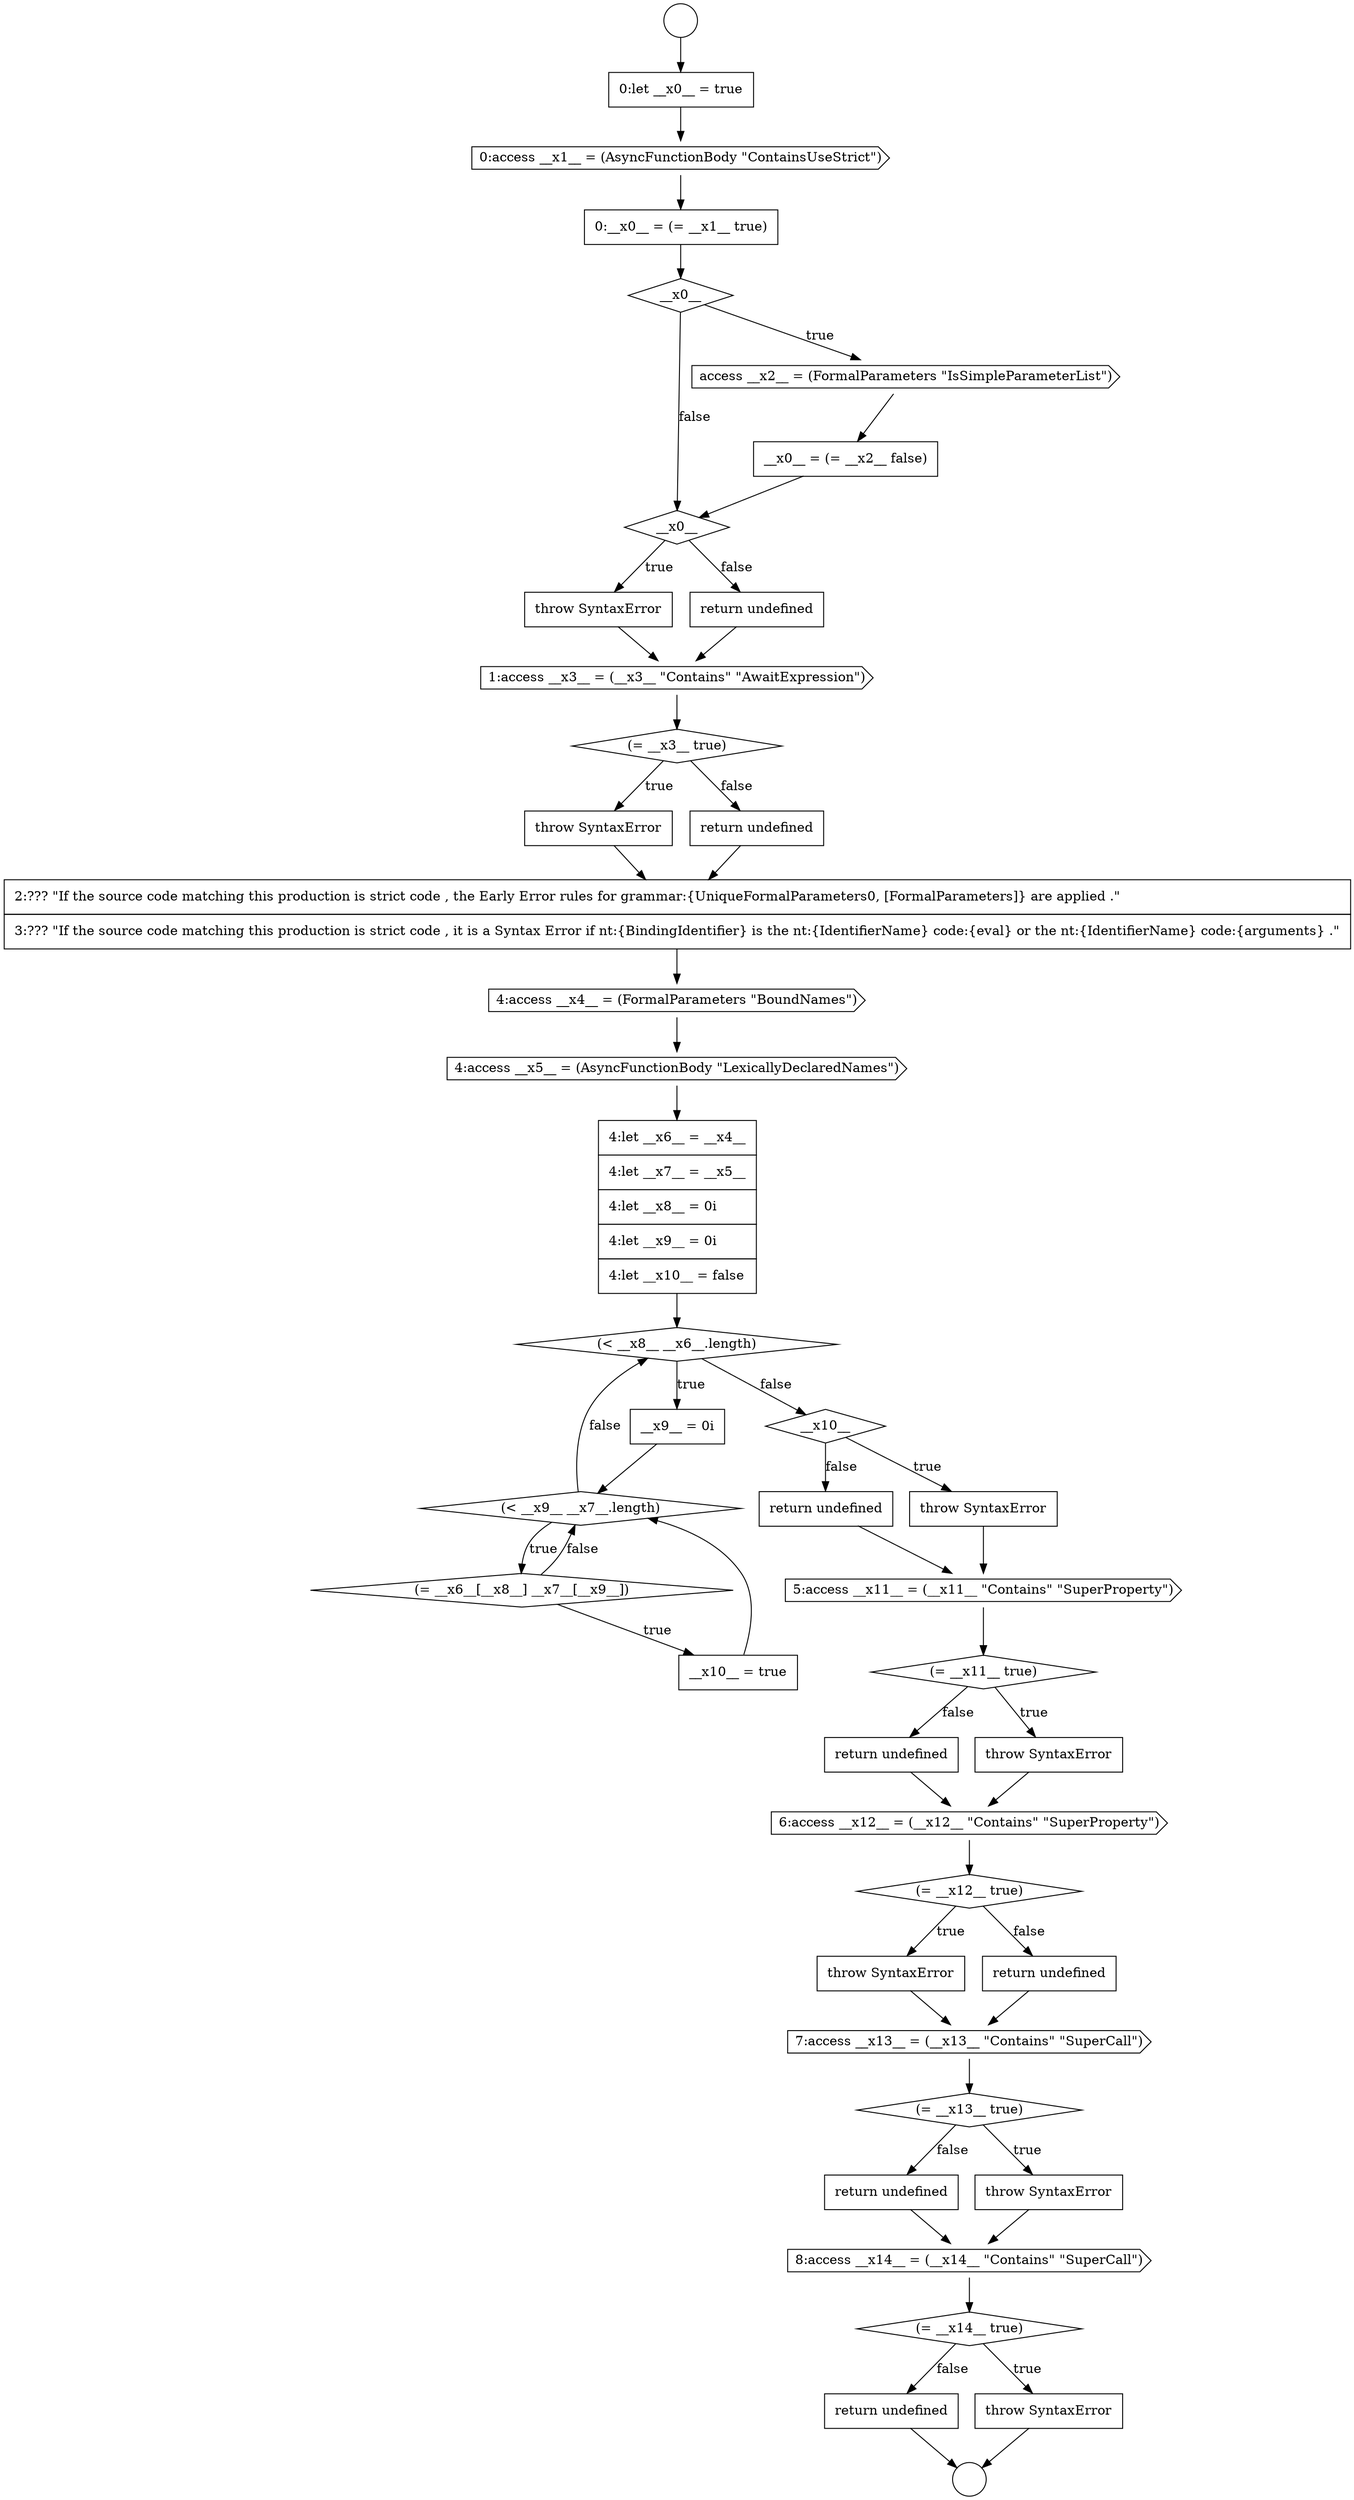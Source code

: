 digraph {
  node17929 [shape=none, margin=0, label=<<font color="black">
    <table border="0" cellborder="1" cellspacing="0" cellpadding="10">
      <tr><td align="left">throw SyntaxError</td></tr>
    </table>
  </font>> color="black" fillcolor="white" style=filled]
  node17946 [shape=none, margin=0, label=<<font color="black">
    <table border="0" cellborder="1" cellspacing="0" cellpadding="10">
      <tr><td align="left">return undefined</td></tr>
    </table>
  </font>> color="black" fillcolor="white" style=filled]
  node17958 [shape=none, margin=0, label=<<font color="black">
    <table border="0" cellborder="1" cellspacing="0" cellpadding="10">
      <tr><td align="left">return undefined</td></tr>
    </table>
  </font>> color="black" fillcolor="white" style=filled]
  node17931 [shape=cds, label=<<font color="black">1:access __x3__ = (__x3__ &quot;Contains&quot; &quot;AwaitExpression&quot;)</font>> color="black" fillcolor="white" style=filled]
  node17952 [shape=diamond, label=<<font color="black">(= __x12__ true)</font>> color="black" fillcolor="white" style=filled]
  node17935 [shape=none, margin=0, label=<<font color="black">
    <table border="0" cellborder="1" cellspacing="0" cellpadding="10">
      <tr><td align="left">2:??? &quot;If the source code matching this production is strict code , the Early Error rules for grammar:{UniqueFormalParameters0, [FormalParameters]} are applied .&quot;</td></tr>
      <tr><td align="left">3:??? &quot;If the source code matching this production is strict code , it is a Syntax Error if nt:{BindingIdentifier} is the nt:{IdentifierName} code:{eval} or the nt:{IdentifierName} code:{arguments} .&quot;</td></tr>
    </table>
  </font>> color="black" fillcolor="white" style=filled]
  node17957 [shape=none, margin=0, label=<<font color="black">
    <table border="0" cellborder="1" cellspacing="0" cellpadding="10">
      <tr><td align="left">throw SyntaxError</td></tr>
    </table>
  </font>> color="black" fillcolor="white" style=filled]
  node17948 [shape=diamond, label=<<font color="black">(= __x11__ true)</font>> color="black" fillcolor="white" style=filled]
  node17941 [shape=diamond, label=<<font color="black">(&lt; __x9__ __x7__.length)</font>> color="black" fillcolor="white" style=filled]
  node17956 [shape=diamond, label=<<font color="black">(= __x13__ true)</font>> color="black" fillcolor="white" style=filled]
  node17922 [shape=none, margin=0, label=<<font color="black">
    <table border="0" cellborder="1" cellspacing="0" cellpadding="10">
      <tr><td align="left">0:let __x0__ = true</td></tr>
    </table>
  </font>> color="black" fillcolor="white" style=filled]
  node17959 [shape=cds, label=<<font color="black">8:access __x14__ = (__x14__ &quot;Contains&quot; &quot;SuperCall&quot;)</font>> color="black" fillcolor="white" style=filled]
  node17950 [shape=none, margin=0, label=<<font color="black">
    <table border="0" cellborder="1" cellspacing="0" cellpadding="10">
      <tr><td align="left">return undefined</td></tr>
    </table>
  </font>> color="black" fillcolor="white" style=filled]
  node17920 [shape=circle label=" " color="black" fillcolor="white" style=filled]
  node17924 [shape=none, margin=0, label=<<font color="black">
    <table border="0" cellborder="1" cellspacing="0" cellpadding="10">
      <tr><td align="left">0:__x0__ = (= __x1__ true)</td></tr>
    </table>
  </font>> color="black" fillcolor="white" style=filled]
  node17925 [shape=diamond, label=<<font color="black">__x0__</font>> color="black" fillcolor="white" style=filled]
  node17928 [shape=diamond, label=<<font color="black">__x0__</font>> color="black" fillcolor="white" style=filled]
  node17955 [shape=cds, label=<<font color="black">7:access __x13__ = (__x13__ &quot;Contains&quot; &quot;SuperCall&quot;)</font>> color="black" fillcolor="white" style=filled]
  node17962 [shape=none, margin=0, label=<<font color="black">
    <table border="0" cellborder="1" cellspacing="0" cellpadding="10">
      <tr><td align="left">return undefined</td></tr>
    </table>
  </font>> color="black" fillcolor="white" style=filled]
  node17923 [shape=cds, label=<<font color="black">0:access __x1__ = (AsyncFunctionBody &quot;ContainsUseStrict&quot;)</font>> color="black" fillcolor="white" style=filled]
  node17933 [shape=none, margin=0, label=<<font color="black">
    <table border="0" cellborder="1" cellspacing="0" cellpadding="10">
      <tr><td align="left">throw SyntaxError</td></tr>
    </table>
  </font>> color="black" fillcolor="white" style=filled]
  node17938 [shape=none, margin=0, label=<<font color="black">
    <table border="0" cellborder="1" cellspacing="0" cellpadding="10">
      <tr><td align="left">4:let __x6__ = __x4__</td></tr>
      <tr><td align="left">4:let __x7__ = __x5__</td></tr>
      <tr><td align="left">4:let __x8__ = 0i</td></tr>
      <tr><td align="left">4:let __x9__ = 0i</td></tr>
      <tr><td align="left">4:let __x10__ = false</td></tr>
    </table>
  </font>> color="black" fillcolor="white" style=filled]
  node17936 [shape=cds, label=<<font color="black">4:access __x4__ = (FormalParameters &quot;BoundNames&quot;)</font>> color="black" fillcolor="white" style=filled]
  node17945 [shape=none, margin=0, label=<<font color="black">
    <table border="0" cellborder="1" cellspacing="0" cellpadding="10">
      <tr><td align="left">throw SyntaxError</td></tr>
    </table>
  </font>> color="black" fillcolor="white" style=filled]
  node17939 [shape=diamond, label=<<font color="black">(&lt; __x8__ __x6__.length)</font>> color="black" fillcolor="white" style=filled]
  node17942 [shape=diamond, label=<<font color="black">(= __x6__[__x8__] __x7__[__x9__])</font>> color="black" fillcolor="white" style=filled]
  node17932 [shape=diamond, label=<<font color="black">(= __x3__ true)</font>> color="black" fillcolor="white" style=filled]
  node17949 [shape=none, margin=0, label=<<font color="black">
    <table border="0" cellborder="1" cellspacing="0" cellpadding="10">
      <tr><td align="left">throw SyntaxError</td></tr>
    </table>
  </font>> color="black" fillcolor="white" style=filled]
  node17926 [shape=cds, label=<<font color="black">access __x2__ = (FormalParameters &quot;IsSimpleParameterList&quot;)</font>> color="black" fillcolor="white" style=filled]
  node17921 [shape=circle label=" " color="black" fillcolor="white" style=filled]
  node17940 [shape=none, margin=0, label=<<font color="black">
    <table border="0" cellborder="1" cellspacing="0" cellpadding="10">
      <tr><td align="left">__x9__ = 0i</td></tr>
    </table>
  </font>> color="black" fillcolor="white" style=filled]
  node17953 [shape=none, margin=0, label=<<font color="black">
    <table border="0" cellborder="1" cellspacing="0" cellpadding="10">
      <tr><td align="left">throw SyntaxError</td></tr>
    </table>
  </font>> color="black" fillcolor="white" style=filled]
  node17943 [shape=none, margin=0, label=<<font color="black">
    <table border="0" cellborder="1" cellspacing="0" cellpadding="10">
      <tr><td align="left">__x10__ = true</td></tr>
    </table>
  </font>> color="black" fillcolor="white" style=filled]
  node17934 [shape=none, margin=0, label=<<font color="black">
    <table border="0" cellborder="1" cellspacing="0" cellpadding="10">
      <tr><td align="left">return undefined</td></tr>
    </table>
  </font>> color="black" fillcolor="white" style=filled]
  node17947 [shape=cds, label=<<font color="black">5:access __x11__ = (__x11__ &quot;Contains&quot; &quot;SuperProperty&quot;)</font>> color="black" fillcolor="white" style=filled]
  node17930 [shape=none, margin=0, label=<<font color="black">
    <table border="0" cellborder="1" cellspacing="0" cellpadding="10">
      <tr><td align="left">return undefined</td></tr>
    </table>
  </font>> color="black" fillcolor="white" style=filled]
  node17960 [shape=diamond, label=<<font color="black">(= __x14__ true)</font>> color="black" fillcolor="white" style=filled]
  node17951 [shape=cds, label=<<font color="black">6:access __x12__ = (__x12__ &quot;Contains&quot; &quot;SuperProperty&quot;)</font>> color="black" fillcolor="white" style=filled]
  node17961 [shape=none, margin=0, label=<<font color="black">
    <table border="0" cellborder="1" cellspacing="0" cellpadding="10">
      <tr><td align="left">throw SyntaxError</td></tr>
    </table>
  </font>> color="black" fillcolor="white" style=filled]
  node17937 [shape=cds, label=<<font color="black">4:access __x5__ = (AsyncFunctionBody &quot;LexicallyDeclaredNames&quot;)</font>> color="black" fillcolor="white" style=filled]
  node17944 [shape=diamond, label=<<font color="black">__x10__</font>> color="black" fillcolor="white" style=filled]
  node17927 [shape=none, margin=0, label=<<font color="black">
    <table border="0" cellborder="1" cellspacing="0" cellpadding="10">
      <tr><td align="left">__x0__ = (= __x2__ false)</td></tr>
    </table>
  </font>> color="black" fillcolor="white" style=filled]
  node17954 [shape=none, margin=0, label=<<font color="black">
    <table border="0" cellborder="1" cellspacing="0" cellpadding="10">
      <tr><td align="left">return undefined</td></tr>
    </table>
  </font>> color="black" fillcolor="white" style=filled]
  node17930 -> node17931 [ color="black"]
  node17953 -> node17955 [ color="black"]
  node17952 -> node17953 [label=<<font color="black">true</font>> color="black"]
  node17952 -> node17954 [label=<<font color="black">false</font>> color="black"]
  node17929 -> node17931 [ color="black"]
  node17934 -> node17935 [ color="black"]
  node17936 -> node17937 [ color="black"]
  node17955 -> node17956 [ color="black"]
  node17932 -> node17933 [label=<<font color="black">true</font>> color="black"]
  node17932 -> node17934 [label=<<font color="black">false</font>> color="black"]
  node17944 -> node17945 [label=<<font color="black">true</font>> color="black"]
  node17944 -> node17946 [label=<<font color="black">false</font>> color="black"]
  node17926 -> node17927 [ color="black"]
  node17925 -> node17926 [label=<<font color="black">true</font>> color="black"]
  node17925 -> node17928 [label=<<font color="black">false</font>> color="black"]
  node17949 -> node17951 [ color="black"]
  node17956 -> node17957 [label=<<font color="black">true</font>> color="black"]
  node17956 -> node17958 [label=<<font color="black">false</font>> color="black"]
  node17941 -> node17942 [label=<<font color="black">true</font>> color="black"]
  node17941 -> node17939 [label=<<font color="black">false</font>> color="black"]
  node17931 -> node17932 [ color="black"]
  node17961 -> node17921 [ color="black"]
  node17948 -> node17949 [label=<<font color="black">true</font>> color="black"]
  node17948 -> node17950 [label=<<font color="black">false</font>> color="black"]
  node17950 -> node17951 [ color="black"]
  node17958 -> node17959 [ color="black"]
  node17962 -> node17921 [ color="black"]
  node17947 -> node17948 [ color="black"]
  node17959 -> node17960 [ color="black"]
  node17945 -> node17947 [ color="black"]
  node17951 -> node17952 [ color="black"]
  node17922 -> node17923 [ color="black"]
  node17946 -> node17947 [ color="black"]
  node17957 -> node17959 [ color="black"]
  node17927 -> node17928 [ color="black"]
  node17942 -> node17943 [label=<<font color="black">true</font>> color="black"]
  node17942 -> node17941 [label=<<font color="black">false</font>> color="black"]
  node17943 -> node17941 [ color="black"]
  node17940 -> node17941 [ color="black"]
  node17924 -> node17925 [ color="black"]
  node17937 -> node17938 [ color="black"]
  node17933 -> node17935 [ color="black"]
  node17939 -> node17940 [label=<<font color="black">true</font>> color="black"]
  node17939 -> node17944 [label=<<font color="black">false</font>> color="black"]
  node17928 -> node17929 [label=<<font color="black">true</font>> color="black"]
  node17928 -> node17930 [label=<<font color="black">false</font>> color="black"]
  node17954 -> node17955 [ color="black"]
  node17923 -> node17924 [ color="black"]
  node17935 -> node17936 [ color="black"]
  node17920 -> node17922 [ color="black"]
  node17960 -> node17961 [label=<<font color="black">true</font>> color="black"]
  node17960 -> node17962 [label=<<font color="black">false</font>> color="black"]
  node17938 -> node17939 [ color="black"]
}
